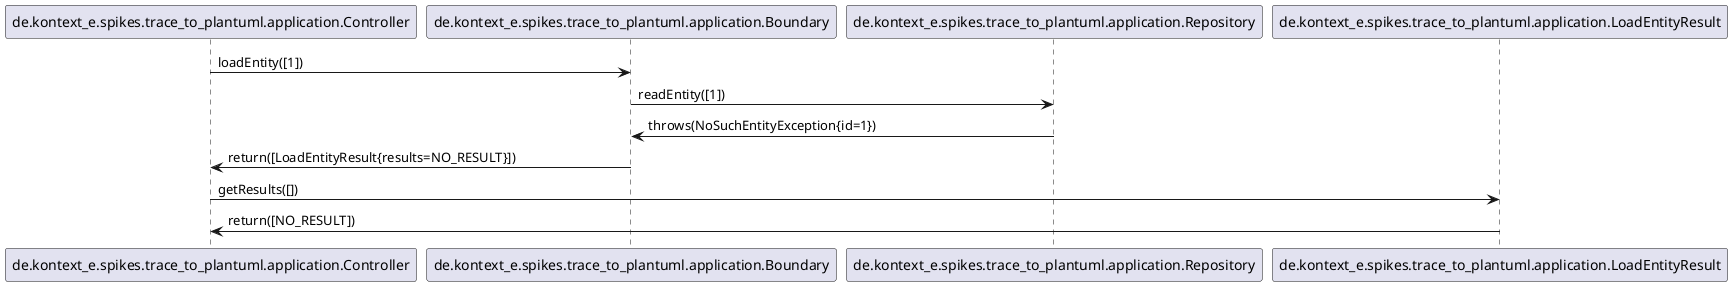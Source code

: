 @startuml
de.kontext_e.spikes.trace_to_plantuml.application.Controller -> de.kontext_e.spikes.trace_to_plantuml.application.Boundary : loadEntity([1])
de.kontext_e.spikes.trace_to_plantuml.application.Boundary -> de.kontext_e.spikes.trace_to_plantuml.application.Repository : readEntity([1])
de.kontext_e.spikes.trace_to_plantuml.application.Repository -> de.kontext_e.spikes.trace_to_plantuml.application.Boundary : throws(NoSuchEntityException{id=1})
de.kontext_e.spikes.trace_to_plantuml.application.Boundary -> de.kontext_e.spikes.trace_to_plantuml.application.Controller : return([LoadEntityResult{results=NO_RESULT}])
de.kontext_e.spikes.trace_to_plantuml.application.Controller -> de.kontext_e.spikes.trace_to_plantuml.application.LoadEntityResult : getResults([])
de.kontext_e.spikes.trace_to_plantuml.application.LoadEntityResult -> de.kontext_e.spikes.trace_to_plantuml.application.Controller : return([NO_RESULT])
@enduml
